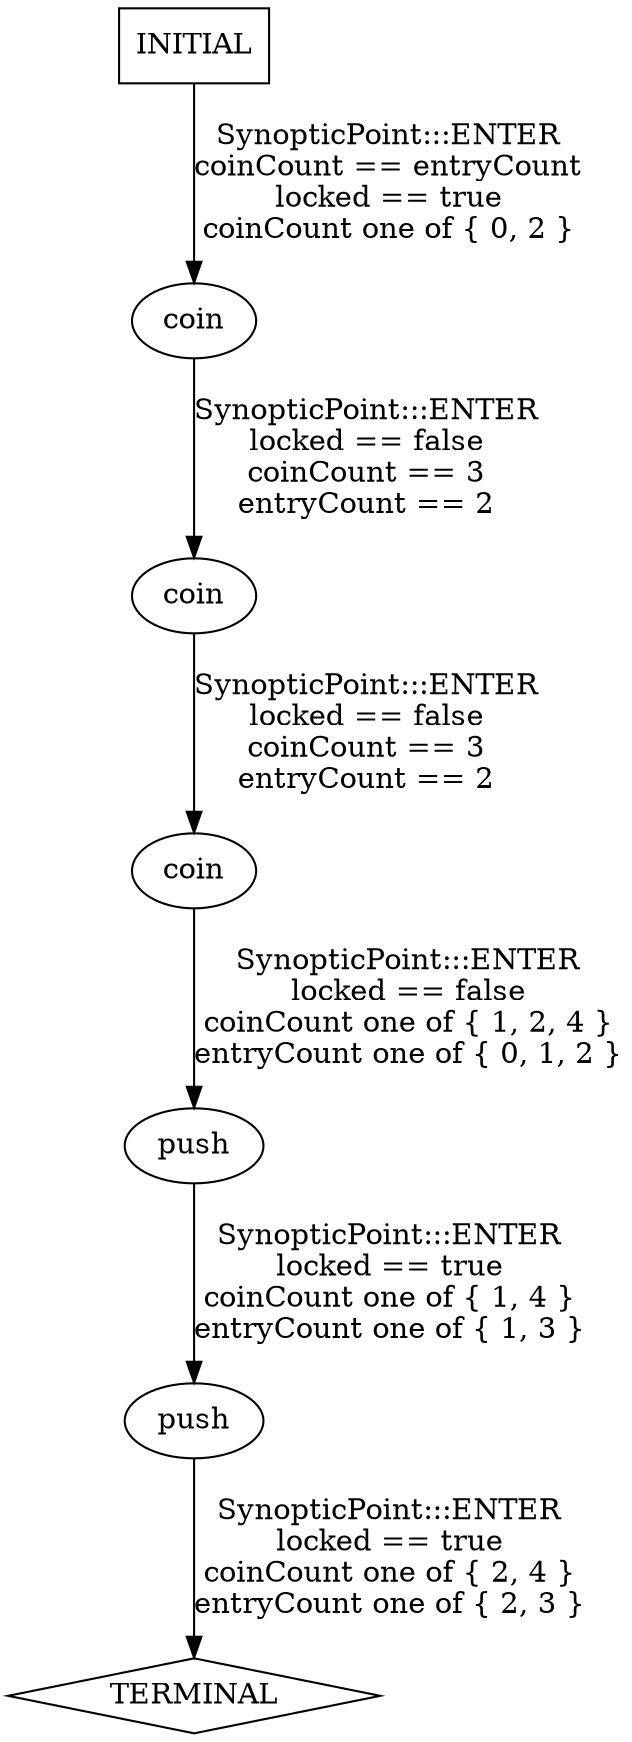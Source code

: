 digraph {
  0 [label="coin"];
  1 [label="coin"];
  2 [label="coin"];
  3 [label="push"];
  4 [label="push"];
  5 [label="TERMINAL",shape=diamond];
  6 [label="INITIAL",shape=box];
0->1 [label="SynopticPoint:::ENTER\nlocked == false\ncoinCount == 3\nentryCount == 2\n",];
1->2 [label="SynopticPoint:::ENTER\nlocked == false\ncoinCount == 3\nentryCount == 2\n",];
2->3 [label="SynopticPoint:::ENTER\nlocked == false\ncoinCount one of { 1, 2, 4 }\nentryCount one of { 0, 1, 2 }\n",];
3->4 [label="SynopticPoint:::ENTER\nlocked == true\ncoinCount one of { 1, 4 }\nentryCount one of { 1, 3 }\n",];
4->5 [label="SynopticPoint:::ENTER\nlocked == true\ncoinCount one of { 2, 4 }\nentryCount one of { 2, 3 }\n",];
6->0 [label="SynopticPoint:::ENTER\ncoinCount == entryCount\nlocked == true\ncoinCount one of { 0, 2 }\n",];
} // digraph {
